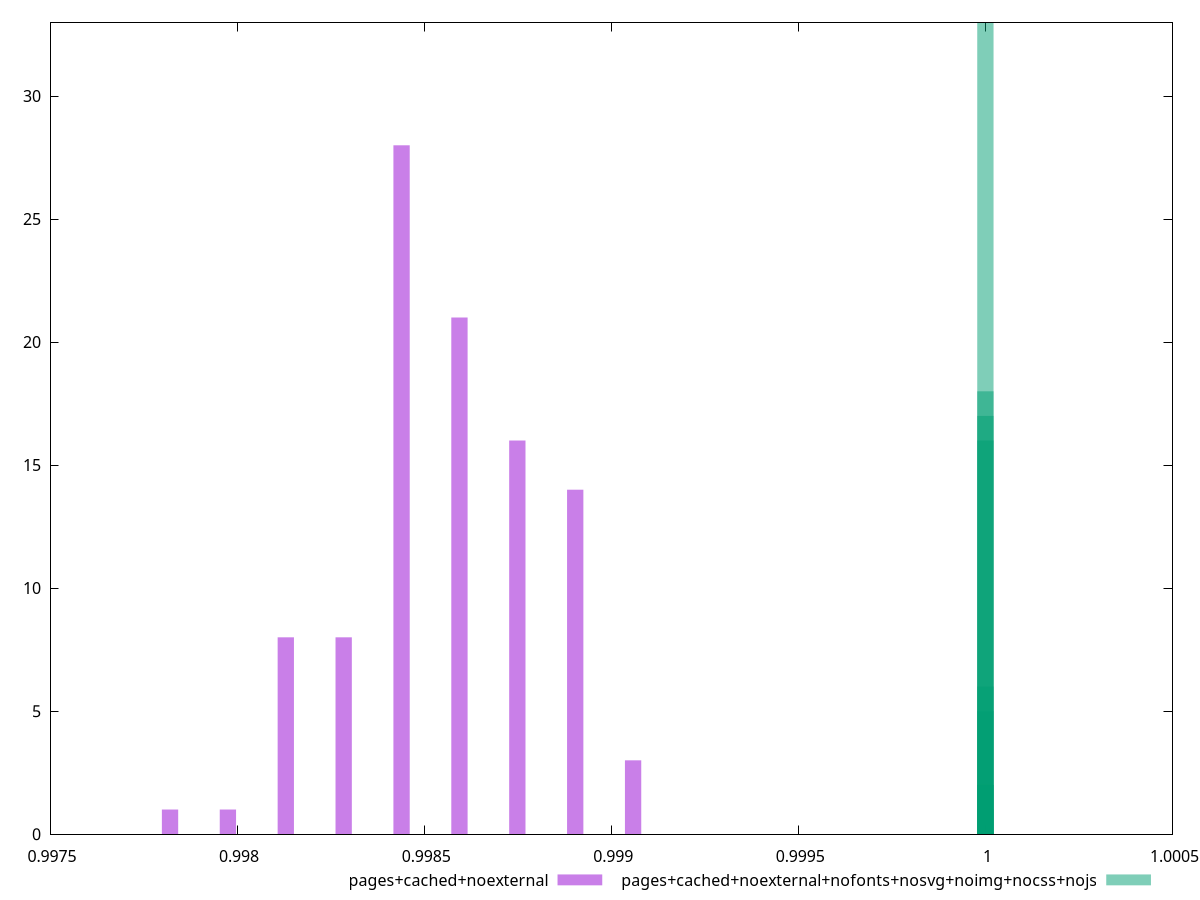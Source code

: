 $_pagesCachedNoexternal <<EOF
0.9985942828264394 21
0.9987489837223071 16
0.9984395819305716 28
0.9989036846181749 14
0.998130180138836 8
0.9982848810347038 8
0.9990583855140427 3
0.9979754792429683 1
0.9978207783471005 1
EOF
$_pagesCachedNoexternalNofontsNosvgNoimgNocssNojs <<EOF
0.9999999350874044 17
0.9999999122543153 6
0.999999969337038 18
0.9999999579204936 16
0.999999946503949 33
0.9999998780046816 1
0.9999999807535827 2
0.9999999236708598 5
0.9999999008377707 2
EOF
set key outside below
set terminal pngcairo
set output "report_00005_2020-11-02T22-26-11.212Z/mainthread-work-breakdown/mainthread-work-breakdown_pages+cached+noexternal_pages+cached+noexternal+nofonts+nosvg+noimg+nocss+nojs+hist.png"
set boxwidth 0.00004358404812964345
set style fill transparent solid 0.5 noborder
set yrange [0:33]
plot $_pagesCachedNoexternal title "pages+cached+noexternal" with boxes ,$_pagesCachedNoexternalNofontsNosvgNoimgNocssNojs title "pages+cached+noexternal+nofonts+nosvg+noimg+nocss+nojs" with boxes ,